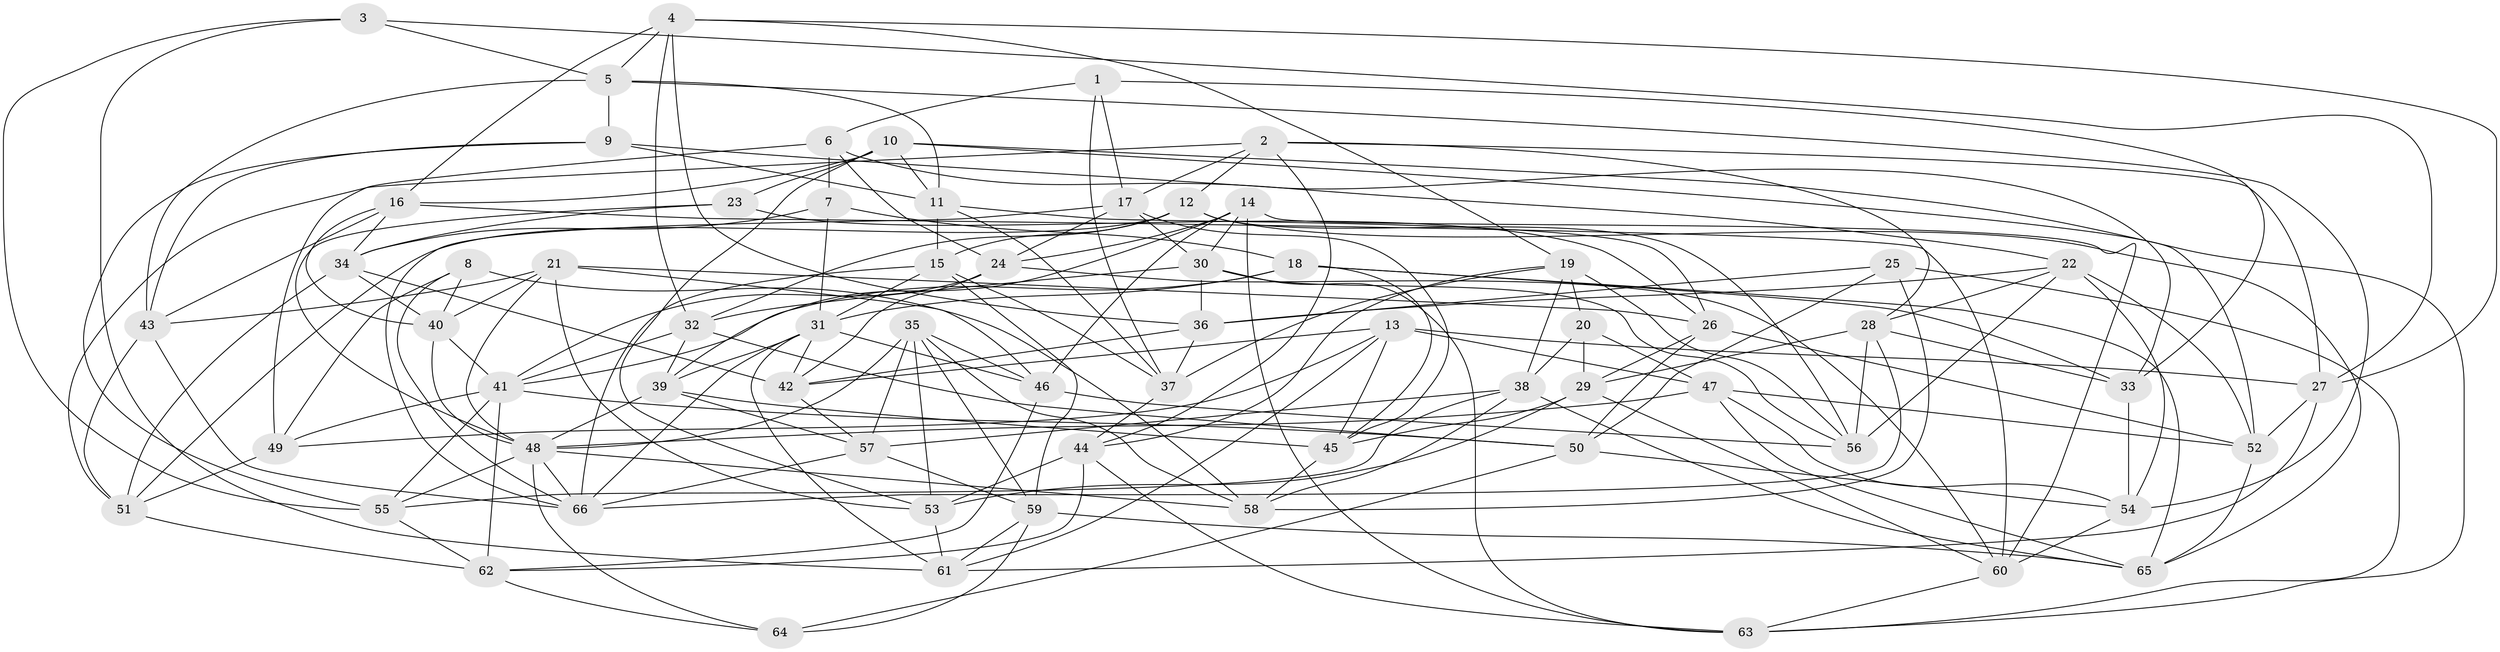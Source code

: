 // original degree distribution, {4: 1.0}
// Generated by graph-tools (version 1.1) at 2025/50/03/09/25 03:50:47]
// undirected, 66 vertices, 193 edges
graph export_dot {
graph [start="1"]
  node [color=gray90,style=filled];
  1;
  2;
  3;
  4;
  5;
  6;
  7;
  8;
  9;
  10;
  11;
  12;
  13;
  14;
  15;
  16;
  17;
  18;
  19;
  20;
  21;
  22;
  23;
  24;
  25;
  26;
  27;
  28;
  29;
  30;
  31;
  32;
  33;
  34;
  35;
  36;
  37;
  38;
  39;
  40;
  41;
  42;
  43;
  44;
  45;
  46;
  47;
  48;
  49;
  50;
  51;
  52;
  53;
  54;
  55;
  56;
  57;
  58;
  59;
  60;
  61;
  62;
  63;
  64;
  65;
  66;
  1 -- 6 [weight=1.0];
  1 -- 17 [weight=1.0];
  1 -- 33 [weight=1.0];
  1 -- 37 [weight=1.0];
  2 -- 12 [weight=1.0];
  2 -- 17 [weight=1.0];
  2 -- 27 [weight=1.0];
  2 -- 28 [weight=1.0];
  2 -- 44 [weight=1.0];
  2 -- 51 [weight=1.0];
  3 -- 5 [weight=1.0];
  3 -- 27 [weight=1.0];
  3 -- 55 [weight=1.0];
  3 -- 61 [weight=1.0];
  4 -- 5 [weight=1.0];
  4 -- 16 [weight=1.0];
  4 -- 19 [weight=1.0];
  4 -- 27 [weight=1.0];
  4 -- 32 [weight=1.0];
  4 -- 36 [weight=1.0];
  5 -- 9 [weight=1.0];
  5 -- 11 [weight=1.0];
  5 -- 43 [weight=1.0];
  5 -- 54 [weight=1.0];
  6 -- 7 [weight=1.0];
  6 -- 22 [weight=1.0];
  6 -- 24 [weight=1.0];
  6 -- 49 [weight=2.0];
  7 -- 18 [weight=1.0];
  7 -- 31 [weight=1.0];
  7 -- 34 [weight=1.0];
  8 -- 40 [weight=1.0];
  8 -- 49 [weight=1.0];
  8 -- 58 [weight=1.0];
  8 -- 66 [weight=1.0];
  9 -- 11 [weight=1.0];
  9 -- 33 [weight=2.0];
  9 -- 43 [weight=1.0];
  9 -- 55 [weight=1.0];
  10 -- 11 [weight=1.0];
  10 -- 16 [weight=1.0];
  10 -- 23 [weight=1.0];
  10 -- 52 [weight=1.0];
  10 -- 53 [weight=1.0];
  10 -- 63 [weight=1.0];
  11 -- 15 [weight=1.0];
  11 -- 26 [weight=1.0];
  11 -- 37 [weight=1.0];
  12 -- 15 [weight=1.0];
  12 -- 32 [weight=1.0];
  12 -- 51 [weight=1.0];
  12 -- 56 [weight=1.0];
  12 -- 65 [weight=1.0];
  13 -- 27 [weight=1.0];
  13 -- 42 [weight=1.0];
  13 -- 45 [weight=1.0];
  13 -- 47 [weight=1.0];
  13 -- 49 [weight=1.0];
  13 -- 61 [weight=1.0];
  14 -- 24 [weight=1.0];
  14 -- 30 [weight=1.0];
  14 -- 39 [weight=1.0];
  14 -- 46 [weight=1.0];
  14 -- 60 [weight=1.0];
  14 -- 63 [weight=1.0];
  15 -- 31 [weight=1.0];
  15 -- 37 [weight=1.0];
  15 -- 59 [weight=1.0];
  15 -- 66 [weight=1.0];
  16 -- 34 [weight=1.0];
  16 -- 40 [weight=1.0];
  16 -- 43 [weight=1.0];
  16 -- 60 [weight=1.0];
  17 -- 24 [weight=1.0];
  17 -- 30 [weight=1.0];
  17 -- 45 [weight=1.0];
  17 -- 66 [weight=1.0];
  18 -- 31 [weight=1.0];
  18 -- 33 [weight=1.0];
  18 -- 41 [weight=1.0];
  18 -- 45 [weight=1.0];
  18 -- 65 [weight=1.0];
  19 -- 20 [weight=1.0];
  19 -- 37 [weight=1.0];
  19 -- 38 [weight=1.0];
  19 -- 44 [weight=1.0];
  19 -- 56 [weight=1.0];
  20 -- 29 [weight=1.0];
  20 -- 38 [weight=1.0];
  20 -- 47 [weight=1.0];
  21 -- 26 [weight=1.0];
  21 -- 40 [weight=1.0];
  21 -- 43 [weight=1.0];
  21 -- 46 [weight=1.0];
  21 -- 48 [weight=1.0];
  21 -- 53 [weight=1.0];
  22 -- 28 [weight=1.0];
  22 -- 36 [weight=1.0];
  22 -- 52 [weight=1.0];
  22 -- 54 [weight=1.0];
  22 -- 56 [weight=1.0];
  23 -- 26 [weight=1.0];
  23 -- 34 [weight=1.0];
  23 -- 48 [weight=1.0];
  24 -- 41 [weight=1.0];
  24 -- 42 [weight=1.0];
  24 -- 60 [weight=1.0];
  25 -- 36 [weight=1.0];
  25 -- 50 [weight=1.0];
  25 -- 58 [weight=1.0];
  25 -- 63 [weight=1.0];
  26 -- 29 [weight=1.0];
  26 -- 50 [weight=1.0];
  26 -- 52 [weight=1.0];
  27 -- 52 [weight=1.0];
  27 -- 61 [weight=1.0];
  28 -- 29 [weight=1.0];
  28 -- 33 [weight=1.0];
  28 -- 56 [weight=1.0];
  28 -- 66 [weight=1.0];
  29 -- 45 [weight=1.0];
  29 -- 53 [weight=1.0];
  29 -- 60 [weight=1.0];
  30 -- 32 [weight=1.0];
  30 -- 36 [weight=1.0];
  30 -- 56 [weight=1.0];
  30 -- 63 [weight=1.0];
  31 -- 39 [weight=1.0];
  31 -- 42 [weight=1.0];
  31 -- 46 [weight=1.0];
  31 -- 61 [weight=1.0];
  31 -- 66 [weight=1.0];
  32 -- 39 [weight=1.0];
  32 -- 41 [weight=1.0];
  32 -- 50 [weight=1.0];
  33 -- 54 [weight=1.0];
  34 -- 40 [weight=1.0];
  34 -- 42 [weight=1.0];
  34 -- 51 [weight=1.0];
  35 -- 46 [weight=1.0];
  35 -- 48 [weight=1.0];
  35 -- 53 [weight=1.0];
  35 -- 57 [weight=1.0];
  35 -- 58 [weight=1.0];
  35 -- 59 [weight=1.0];
  36 -- 37 [weight=1.0];
  36 -- 42 [weight=1.0];
  37 -- 44 [weight=1.0];
  38 -- 55 [weight=1.0];
  38 -- 57 [weight=1.0];
  38 -- 58 [weight=1.0];
  38 -- 65 [weight=1.0];
  39 -- 45 [weight=1.0];
  39 -- 48 [weight=1.0];
  39 -- 57 [weight=1.0];
  40 -- 41 [weight=1.0];
  40 -- 48 [weight=1.0];
  41 -- 49 [weight=1.0];
  41 -- 50 [weight=1.0];
  41 -- 55 [weight=1.0];
  41 -- 62 [weight=1.0];
  42 -- 57 [weight=1.0];
  43 -- 51 [weight=1.0];
  43 -- 66 [weight=1.0];
  44 -- 53 [weight=1.0];
  44 -- 62 [weight=1.0];
  44 -- 63 [weight=1.0];
  45 -- 58 [weight=1.0];
  46 -- 56 [weight=1.0];
  46 -- 62 [weight=1.0];
  47 -- 48 [weight=1.0];
  47 -- 52 [weight=1.0];
  47 -- 54 [weight=1.0];
  47 -- 65 [weight=1.0];
  48 -- 55 [weight=1.0];
  48 -- 58 [weight=1.0];
  48 -- 64 [weight=1.0];
  48 -- 66 [weight=1.0];
  49 -- 51 [weight=1.0];
  50 -- 54 [weight=1.0];
  50 -- 64 [weight=1.0];
  51 -- 62 [weight=1.0];
  52 -- 65 [weight=1.0];
  53 -- 61 [weight=1.0];
  54 -- 60 [weight=1.0];
  55 -- 62 [weight=1.0];
  57 -- 59 [weight=1.0];
  57 -- 66 [weight=1.0];
  59 -- 61 [weight=1.0];
  59 -- 64 [weight=1.0];
  59 -- 65 [weight=1.0];
  60 -- 63 [weight=1.0];
  62 -- 64 [weight=1.0];
}
